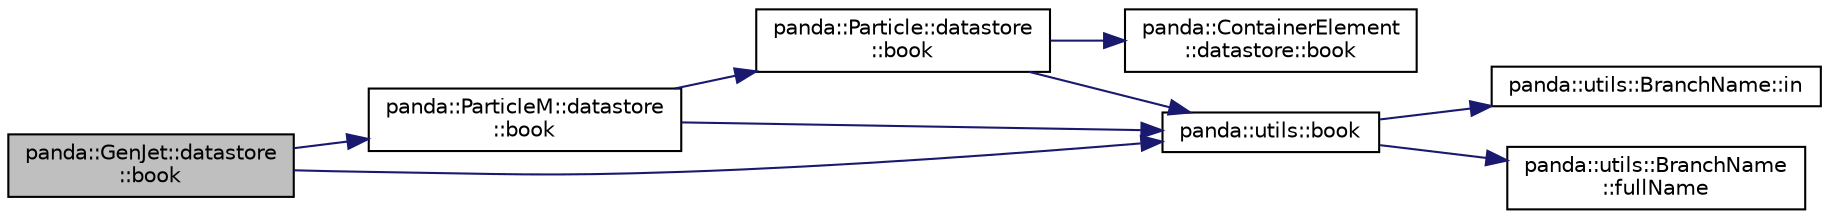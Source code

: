digraph "panda::GenJet::datastore::book"
{
 // INTERACTIVE_SVG=YES
  edge [fontname="Helvetica",fontsize="10",labelfontname="Helvetica",labelfontsize="10"];
  node [fontname="Helvetica",fontsize="10",shape=record];
  rankdir="LR";
  Node1 [label="panda::GenJet::datastore\l::book",height=0.2,width=0.4,color="black", fillcolor="grey75", style="filled" fontcolor="black"];
  Node1 -> Node2 [color="midnightblue",fontsize="10",style="solid"];
  Node2 [label="panda::ParticleM::datastore\l::book",height=0.2,width=0.4,color="black", fillcolor="white", style="filled",URL="$structpanda_1_1ParticleM_1_1datastore.html#ae2eb76ca042d8b3e899c027ee07b5860"];
  Node2 -> Node3 [color="midnightblue",fontsize="10",style="solid"];
  Node3 [label="panda::Particle::datastore\l::book",height=0.2,width=0.4,color="black", fillcolor="white", style="filled",URL="$structpanda_1_1Particle_1_1datastore.html#af75a5d8b8a18ee09ce98ab37888b4404"];
  Node3 -> Node4 [color="midnightblue",fontsize="10",style="solid"];
  Node4 [label="panda::ContainerElement\l::datastore::book",height=0.2,width=0.4,color="black", fillcolor="white", style="filled",URL="$structpanda_1_1ContainerElement_1_1datastore.html#a3a4062043d9a913acd4056ab1cf5a93f"];
  Node3 -> Node5 [color="midnightblue",fontsize="10",style="solid"];
  Node5 [label="panda::utils::book",height=0.2,width=0.4,color="black", fillcolor="white", style="filled",URL="$namespacepanda_1_1utils.html#aaa6c7cd5892388e6ffdf713b11abf793",tooltip="Book the branch. "];
  Node5 -> Node6 [color="midnightblue",fontsize="10",style="solid"];
  Node6 [label="panda::utils::BranchName::in",height=0.2,width=0.4,color="black", fillcolor="white", style="filled",URL="$classpanda_1_1utils_1_1BranchName.html#a6cc8a6df7c5b12a0221fd49773cca6a7",tooltip="Is the name included and not vetoed? "];
  Node5 -> Node7 [color="midnightblue",fontsize="10",style="solid"];
  Node7 [label="panda::utils::BranchName\l::fullName",height=0.2,width=0.4,color="black", fillcolor="white", style="filled",URL="$classpanda_1_1utils_1_1BranchName.html#a13958ff4a9d554d2c057c600b4f70412",tooltip="Prepend the branch name with &lt;objName.&gt;. "];
  Node2 -> Node5 [color="midnightblue",fontsize="10",style="solid"];
  Node1 -> Node5 [color="midnightblue",fontsize="10",style="solid"];
}
